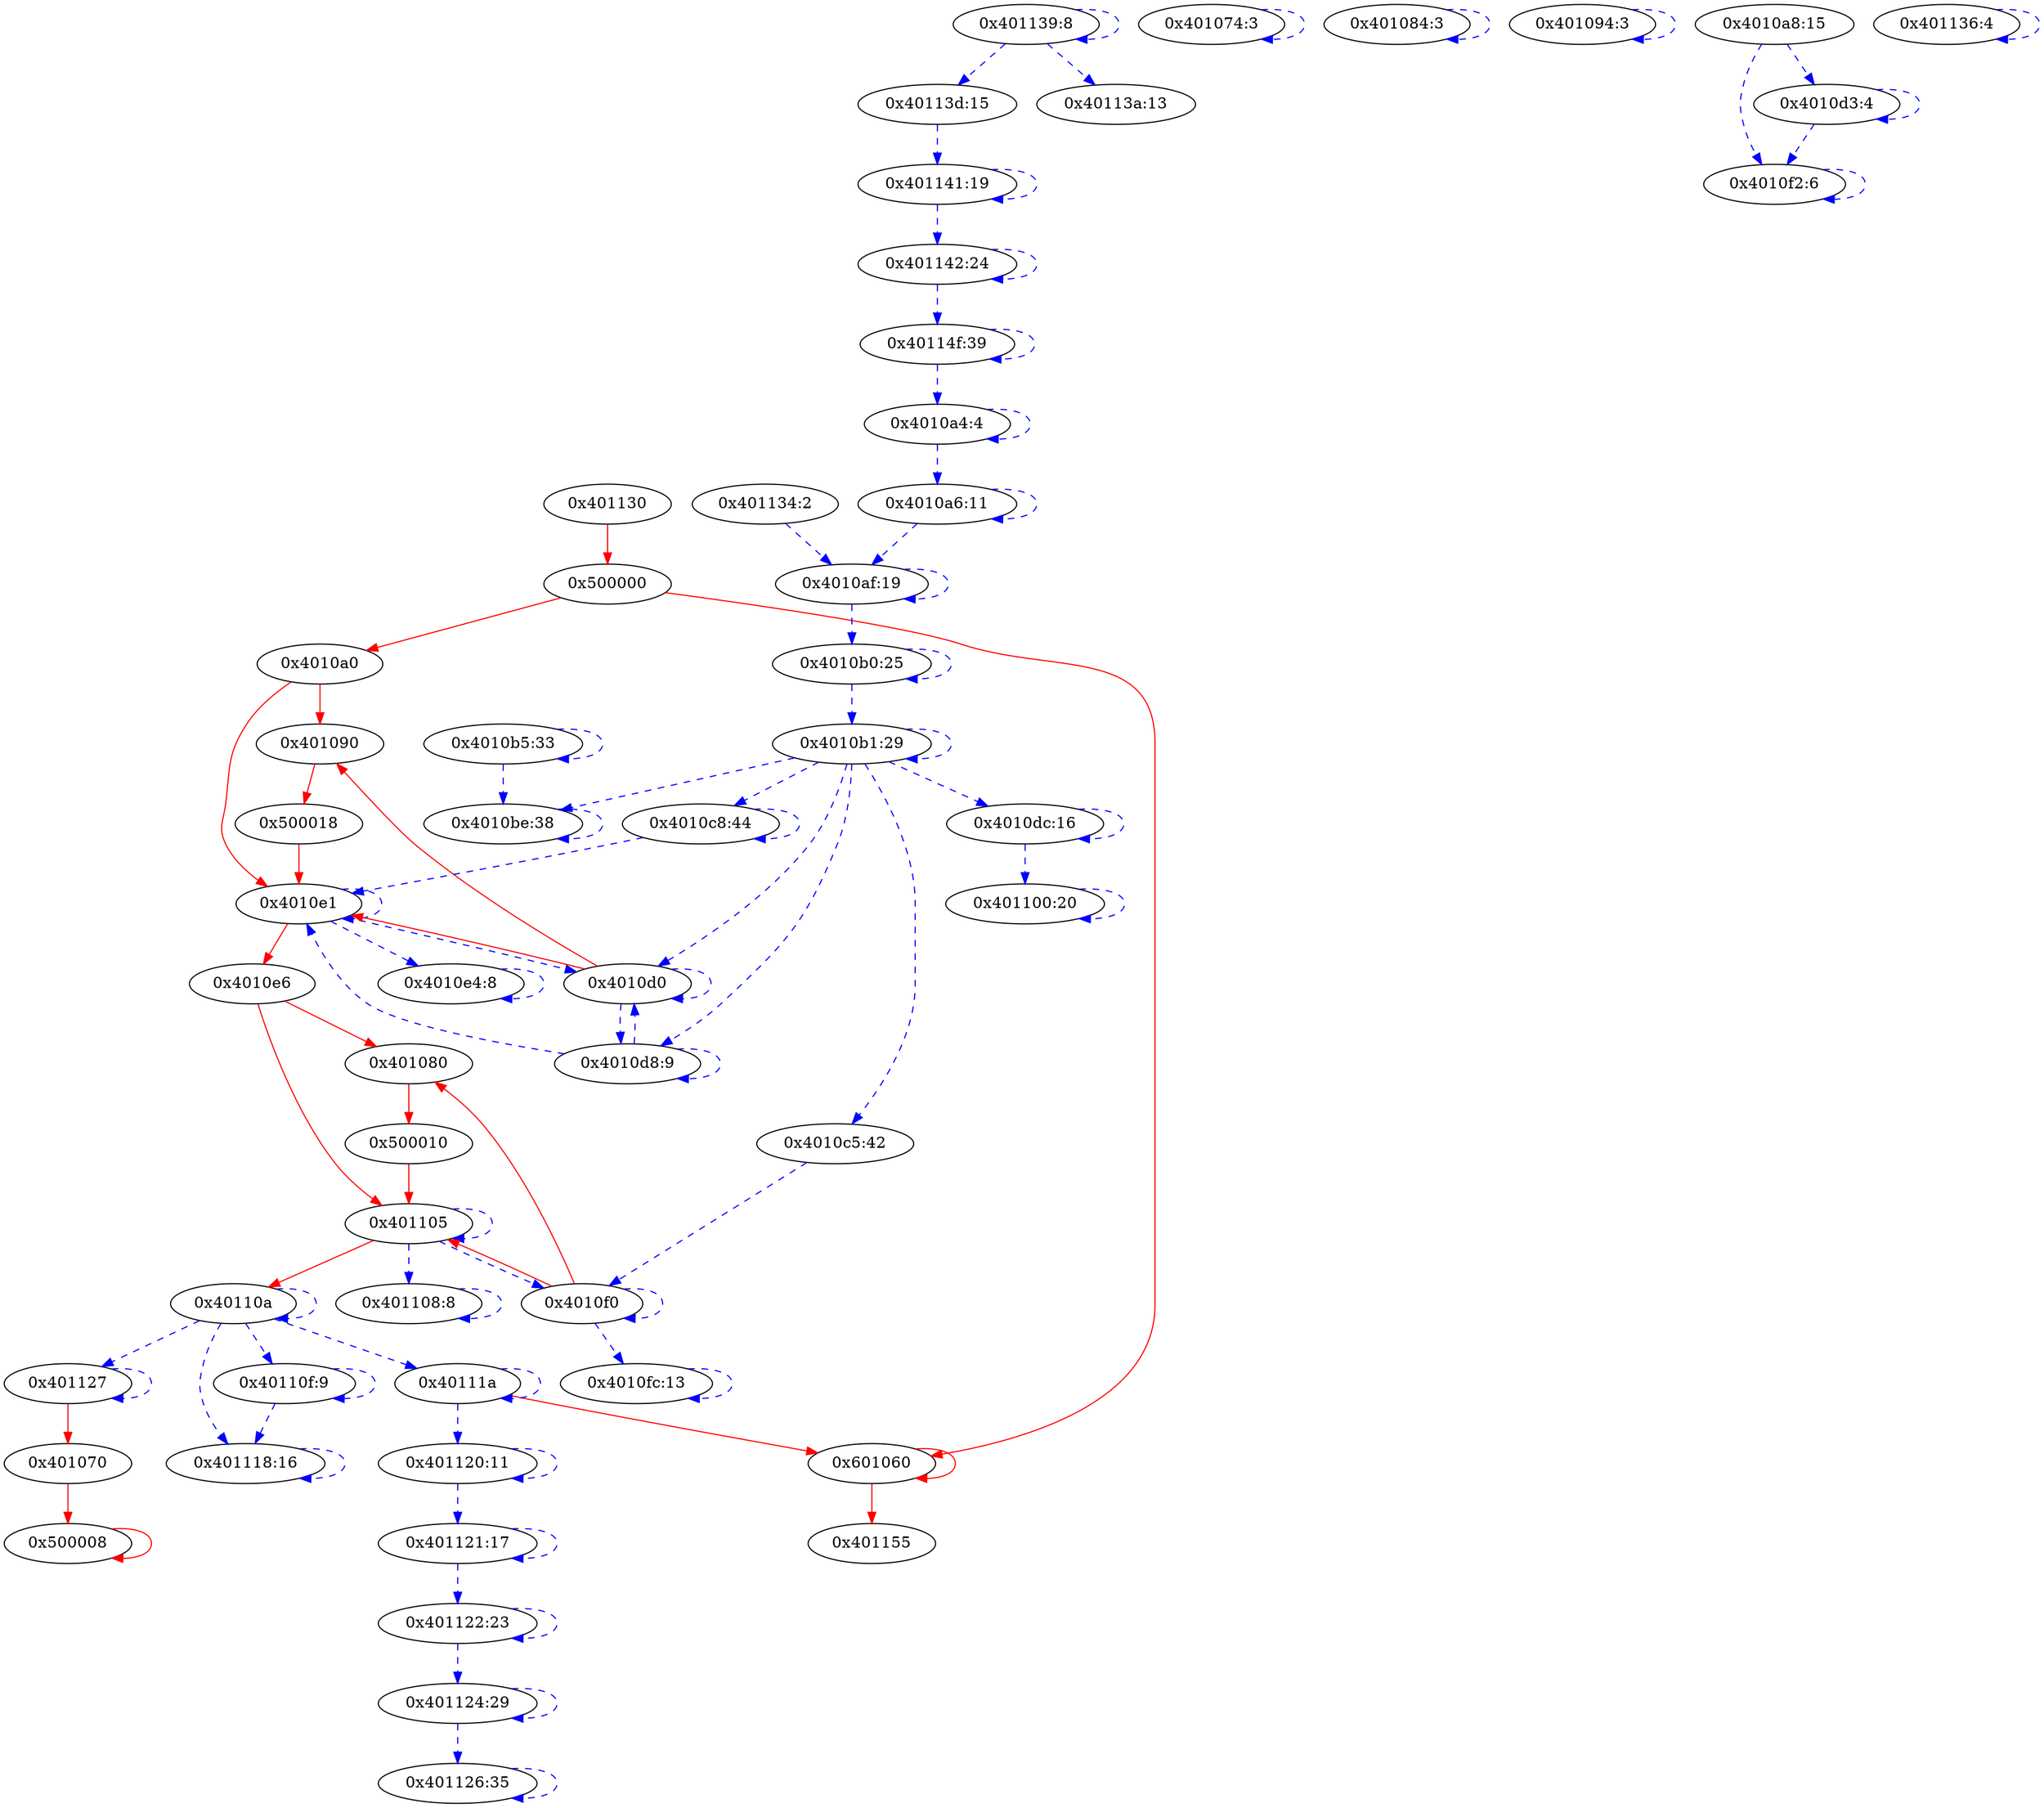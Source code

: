 digraph {
401130 [label="0x401130"];
500000 [label="0x500000"];
"4010a0" [label="0x4010a0"];
401090 [label="0x401090"];
500018 [label="0x500018"];
"4010e1" [label="0x4010e1"];
"4010d0" [label="0x4010d0"];
"4010e6" [label="0x4010e6"];
401080 [label="0x401080"];
500010 [label="0x500010"];
601060 [label="0x601060"];
401105 [label="0x401105"];
"4010f0" [label="0x4010f0"];
"40110a" [label="0x40110a"];
"40111a" [label="0x40111a"];
401127 [label="0x401127"];
401070 [label="0x401070"];
500008 [label="0x500008"];
401155 [label="0x401155"];
401074 [label="0x401074:3"];
401084 [label="0x401084:3"];
401094 [label="0x401094:3"];
"4010fc" [label="0x4010fc:13"];
"4010f2" [label="0x4010f2:6"];
401100 [label="0x401100:20"];
401108 [label="0x401108:8"];
"40110f" [label="0x40110f:9"];
401118 [label="0x401118:16"];
401120 [label="0x401120:11"];
401121 [label="0x401121:17"];
401122 [label="0x401122:23"];
401124 [label="0x401124:29"];
401126 [label="0x401126:35"];
"4010e4" [label="0x4010e4:8"];
"4010d8" [label="0x4010d8:9"];
"4010d3" [label="0x4010d3:4"];
"4010dc" [label="0x4010dc:16"];
"4010a4" [label="0x4010a4:4"];
"4010a6" [label="0x4010a6:11"];
"4010af" [label="0x4010af:19"];
"4010b0" [label="0x4010b0:25"];
"4010b1" [label="0x4010b1:29"];
"4010be" [label="0x4010be:38"];
"4010c5" [label="0x4010c5:42"];
"4010c8" [label="0x4010c8:44"];
"4010b5" [label="0x4010b5:33"];
"4010a8" [label="0x4010a8:15"];
401136 [label="0x401136:4"];
401139 [label="0x401139:8"];
"40113a" [label="0x40113a:13"];
"40113d" [label="0x40113d:15"];
401141 [label="0x401141:19"];
401142 [label="0x401142:24"];
"40114f" [label="0x40114f:39"];
401134 [label="0x401134:2"];
401130 -> 500000 [type=control, color=red, style=solid];
500000 -> "4010a0" [type=control, color=red, style=solid];
500000 -> 601060 [type=control, color=red, style=solid];
"4010a0" -> 401090 [type=control, color=red, style=solid];
"4010a0" -> "4010e1" [type=control, color=red, style=solid];
401090 -> 500018 [type=control, color=red, style=solid];
500018 -> "4010e1" [type=control, color=red, style=solid];
"4010e1" -> "4010d0" [type=data, color=blue, style=dashed];
"4010e1" -> "4010e6" [type=control, color=red, style=solid];
"4010e1" -> "4010e1" [type=data, color=blue, style=dashed];
"4010e1" -> "4010e4" [type=data, color=blue, style=dashed];
"4010d0" -> 401090 [type=control, color=red, style=solid];
"4010d0" -> "4010e1" [type=control, color=red, style=solid];
"4010d0" -> "4010d0" [type=data, color=blue, style=dashed];
"4010d0" -> "4010d8" [type=data, color=blue, style=dashed];
"4010e6" -> 401080 [type=control, color=red, style=solid];
"4010e6" -> 401105 [type=control, color=red, style=solid];
401080 -> 500010 [type=control, color=red, style=solid];
500010 -> 401105 [type=control, color=red, style=solid];
601060 -> 601060 [type=control, color=red, style=solid];
601060 -> 401155 [type=control, color=red, style=solid];
401105 -> "4010f0" [type=data, color=blue, style=dashed];
401105 -> "40110a" [type=control, color=red, style=solid];
401105 -> 401105 [type=data, color=blue, style=dashed];
401105 -> 401108 [type=data, color=blue, style=dashed];
"4010f0" -> 401080 [type=control, color=red, style=solid];
"4010f0" -> 401105 [type=control, color=red, style=solid];
"4010f0" -> "4010f0" [type=data, color=blue, style=dashed];
"4010f0" -> "4010fc" [type=data, color=blue, style=dashed];
"40110a" -> "40111a" [type=data, color=blue, style=dashed];
"40110a" -> 401127 [type=data, color=blue, style=dashed];
"40110a" -> "40110a" [type=data, color=blue, style=dashed];
"40110a" -> "40110f" [type=data, color=blue, style=dashed];
"40110a" -> 401118 [type=data, color=blue, style=dashed];
"40111a" -> 601060 [type=control, color=red, style=solid];
"40111a" -> "40111a" [type=data, color=blue, style=dashed];
"40111a" -> 401120 [type=data, color=blue, style=dashed];
401127 -> 401070 [type=control, color=red, style=solid];
401127 -> 401127 [type=data, color=blue, style=dashed];
401070 -> 500008 [type=control, color=red, style=solid];
500008 -> 500008 [type=control, color=red, style=solid];
401074 -> 401074 [type=data, color=blue, style=dashed];
401084 -> 401084 [type=data, color=blue, style=dashed];
401094 -> 401094 [type=data, color=blue, style=dashed];
"4010fc" -> "4010fc" [type=data, color=blue, style=dashed];
"4010f2" -> "4010f2" [type=data, color=blue, style=dashed];
401100 -> 401100 [type=data, color=blue, style=dashed];
401108 -> 401108 [type=data, color=blue, style=dashed];
"40110f" -> "40110f" [type=data, color=blue, style=dashed];
"40110f" -> 401118 [type=data, color=blue, style=dashed];
401118 -> 401118 [type=data, color=blue, style=dashed];
401120 -> 401120 [type=data, color=blue, style=dashed];
401120 -> 401121 [type=data, color=blue, style=dashed];
401121 -> 401121 [type=data, color=blue, style=dashed];
401121 -> 401122 [type=data, color=blue, style=dashed];
401122 -> 401122 [type=data, color=blue, style=dashed];
401122 -> 401124 [type=data, color=blue, style=dashed];
401124 -> 401124 [type=data, color=blue, style=dashed];
401124 -> 401126 [type=data, color=blue, style=dashed];
401126 -> 401126 [type=data, color=blue, style=dashed];
"4010e4" -> "4010e4" [type=data, color=blue, style=dashed];
"4010d8" -> "4010d8" [type=data, color=blue, style=dashed];
"4010d8" -> "4010e1" [type=data, color=blue, style=dashed];
"4010d8" -> "4010d0" [type=data, color=blue, style=dashed];
"4010d3" -> "4010d3" [type=data, color=blue, style=dashed];
"4010d3" -> "4010f2" [type=data, color=blue, style=dashed];
"4010dc" -> "4010dc" [type=data, color=blue, style=dashed];
"4010dc" -> 401100 [type=data, color=blue, style=dashed];
"4010a4" -> "4010a4" [type=data, color=blue, style=dashed];
"4010a4" -> "4010a6" [type=data, color=blue, style=dashed];
"4010a6" -> "4010a6" [type=data, color=blue, style=dashed];
"4010a6" -> "4010af" [type=data, color=blue, style=dashed];
"4010af" -> "4010af" [type=data, color=blue, style=dashed];
"4010af" -> "4010b0" [type=data, color=blue, style=dashed];
"4010b0" -> "4010b0" [type=data, color=blue, style=dashed];
"4010b0" -> "4010b1" [type=data, color=blue, style=dashed];
"4010b1" -> "4010b1" [type=data, color=blue, style=dashed];
"4010b1" -> "4010be" [type=data, color=blue, style=dashed];
"4010b1" -> "4010c5" [type=data, color=blue, style=dashed];
"4010b1" -> "4010c8" [type=data, color=blue, style=dashed];
"4010b1" -> "4010d0" [type=data, color=blue, style=dashed];
"4010b1" -> "4010d8" [type=data, color=blue, style=dashed];
"4010b1" -> "4010dc" [type=data, color=blue, style=dashed];
"4010be" -> "4010be" [type=data, color=blue, style=dashed];
"4010c5" -> "4010f0" [type=data, color=blue, style=dashed];
"4010c8" -> "4010c8" [type=data, color=blue, style=dashed];
"4010c8" -> "4010e1" [type=data, color=blue, style=dashed];
"4010b5" -> "4010b5" [type=data, color=blue, style=dashed];
"4010b5" -> "4010be" [type=data, color=blue, style=dashed];
"4010a8" -> "4010d3" [type=data, color=blue, style=dashed];
"4010a8" -> "4010f2" [type=data, color=blue, style=dashed];
401136 -> 401136 [type=data, color=blue, style=dashed];
401139 -> 401139 [type=data, color=blue, style=dashed];
401139 -> "40113a" [type=data, color=blue, style=dashed];
401139 -> "40113d" [type=data, color=blue, style=dashed];
"40113d" -> 401141 [type=data, color=blue, style=dashed];
401141 -> 401141 [type=data, color=blue, style=dashed];
401141 -> 401142 [type=data, color=blue, style=dashed];
401142 -> 401142 [type=data, color=blue, style=dashed];
401142 -> "40114f" [type=data, color=blue, style=dashed];
"40114f" -> "40114f" [type=data, color=blue, style=dashed];
"40114f" -> "4010a4" [type=data, color=blue, style=dashed];
401134 -> "4010af" [type=data, color=blue, style=dashed];
}
